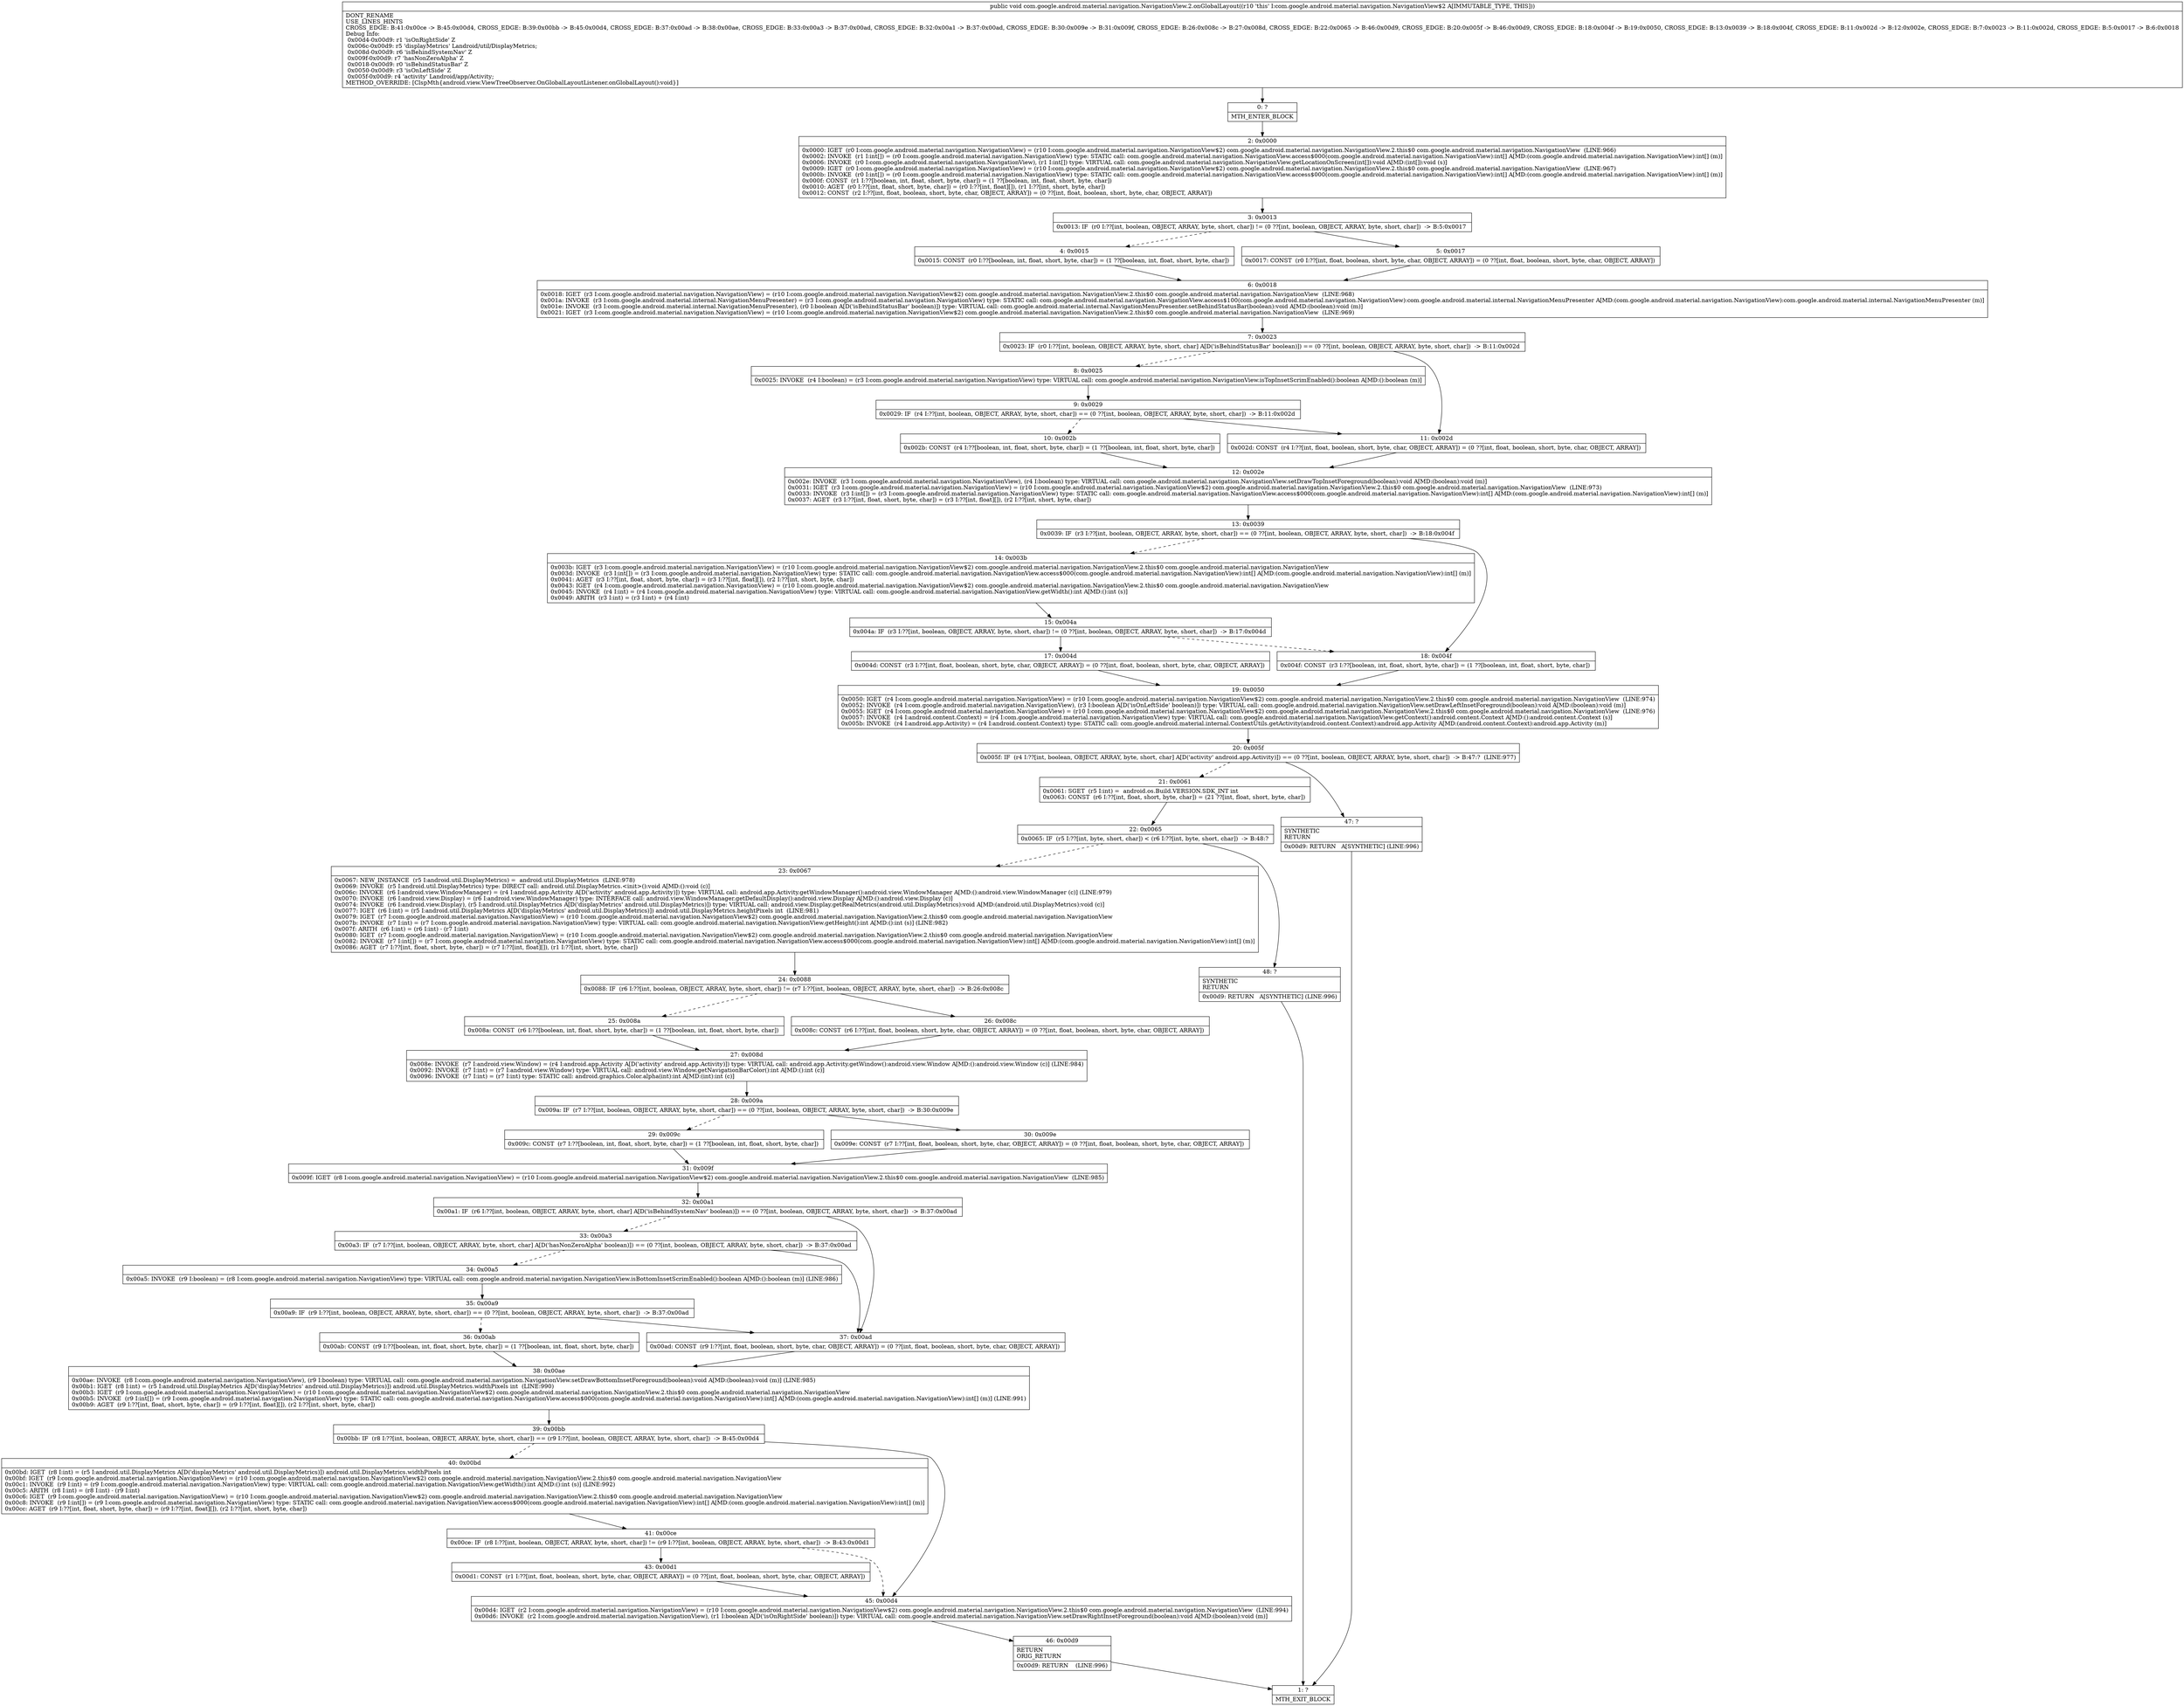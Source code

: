 digraph "CFG forcom.google.android.material.navigation.NavigationView.2.onGlobalLayout()V" {
Node_0 [shape=record,label="{0\:\ ?|MTH_ENTER_BLOCK\l}"];
Node_2 [shape=record,label="{2\:\ 0x0000|0x0000: IGET  (r0 I:com.google.android.material.navigation.NavigationView) = (r10 I:com.google.android.material.navigation.NavigationView$2) com.google.android.material.navigation.NavigationView.2.this$0 com.google.android.material.navigation.NavigationView  (LINE:966)\l0x0002: INVOKE  (r1 I:int[]) = (r0 I:com.google.android.material.navigation.NavigationView) type: STATIC call: com.google.android.material.navigation.NavigationView.access$000(com.google.android.material.navigation.NavigationView):int[] A[MD:(com.google.android.material.navigation.NavigationView):int[] (m)]\l0x0006: INVOKE  (r0 I:com.google.android.material.navigation.NavigationView), (r1 I:int[]) type: VIRTUAL call: com.google.android.material.navigation.NavigationView.getLocationOnScreen(int[]):void A[MD:(int[]):void (s)]\l0x0009: IGET  (r0 I:com.google.android.material.navigation.NavigationView) = (r10 I:com.google.android.material.navigation.NavigationView$2) com.google.android.material.navigation.NavigationView.2.this$0 com.google.android.material.navigation.NavigationView  (LINE:967)\l0x000b: INVOKE  (r0 I:int[]) = (r0 I:com.google.android.material.navigation.NavigationView) type: STATIC call: com.google.android.material.navigation.NavigationView.access$000(com.google.android.material.navigation.NavigationView):int[] A[MD:(com.google.android.material.navigation.NavigationView):int[] (m)]\l0x000f: CONST  (r1 I:??[boolean, int, float, short, byte, char]) = (1 ??[boolean, int, float, short, byte, char]) \l0x0010: AGET  (r0 I:??[int, float, short, byte, char]) = (r0 I:??[int, float][]), (r1 I:??[int, short, byte, char]) \l0x0012: CONST  (r2 I:??[int, float, boolean, short, byte, char, OBJECT, ARRAY]) = (0 ??[int, float, boolean, short, byte, char, OBJECT, ARRAY]) \l}"];
Node_3 [shape=record,label="{3\:\ 0x0013|0x0013: IF  (r0 I:??[int, boolean, OBJECT, ARRAY, byte, short, char]) != (0 ??[int, boolean, OBJECT, ARRAY, byte, short, char])  \-\> B:5:0x0017 \l}"];
Node_4 [shape=record,label="{4\:\ 0x0015|0x0015: CONST  (r0 I:??[boolean, int, float, short, byte, char]) = (1 ??[boolean, int, float, short, byte, char]) \l}"];
Node_6 [shape=record,label="{6\:\ 0x0018|0x0018: IGET  (r3 I:com.google.android.material.navigation.NavigationView) = (r10 I:com.google.android.material.navigation.NavigationView$2) com.google.android.material.navigation.NavigationView.2.this$0 com.google.android.material.navigation.NavigationView  (LINE:968)\l0x001a: INVOKE  (r3 I:com.google.android.material.internal.NavigationMenuPresenter) = (r3 I:com.google.android.material.navigation.NavigationView) type: STATIC call: com.google.android.material.navigation.NavigationView.access$100(com.google.android.material.navigation.NavigationView):com.google.android.material.internal.NavigationMenuPresenter A[MD:(com.google.android.material.navigation.NavigationView):com.google.android.material.internal.NavigationMenuPresenter (m)]\l0x001e: INVOKE  (r3 I:com.google.android.material.internal.NavigationMenuPresenter), (r0 I:boolean A[D('isBehindStatusBar' boolean)]) type: VIRTUAL call: com.google.android.material.internal.NavigationMenuPresenter.setBehindStatusBar(boolean):void A[MD:(boolean):void (m)]\l0x0021: IGET  (r3 I:com.google.android.material.navigation.NavigationView) = (r10 I:com.google.android.material.navigation.NavigationView$2) com.google.android.material.navigation.NavigationView.2.this$0 com.google.android.material.navigation.NavigationView  (LINE:969)\l}"];
Node_7 [shape=record,label="{7\:\ 0x0023|0x0023: IF  (r0 I:??[int, boolean, OBJECT, ARRAY, byte, short, char] A[D('isBehindStatusBar' boolean)]) == (0 ??[int, boolean, OBJECT, ARRAY, byte, short, char])  \-\> B:11:0x002d \l}"];
Node_8 [shape=record,label="{8\:\ 0x0025|0x0025: INVOKE  (r4 I:boolean) = (r3 I:com.google.android.material.navigation.NavigationView) type: VIRTUAL call: com.google.android.material.navigation.NavigationView.isTopInsetScrimEnabled():boolean A[MD:():boolean (m)]\l}"];
Node_9 [shape=record,label="{9\:\ 0x0029|0x0029: IF  (r4 I:??[int, boolean, OBJECT, ARRAY, byte, short, char]) == (0 ??[int, boolean, OBJECT, ARRAY, byte, short, char])  \-\> B:11:0x002d \l}"];
Node_10 [shape=record,label="{10\:\ 0x002b|0x002b: CONST  (r4 I:??[boolean, int, float, short, byte, char]) = (1 ??[boolean, int, float, short, byte, char]) \l}"];
Node_12 [shape=record,label="{12\:\ 0x002e|0x002e: INVOKE  (r3 I:com.google.android.material.navigation.NavigationView), (r4 I:boolean) type: VIRTUAL call: com.google.android.material.navigation.NavigationView.setDrawTopInsetForeground(boolean):void A[MD:(boolean):void (m)]\l0x0031: IGET  (r3 I:com.google.android.material.navigation.NavigationView) = (r10 I:com.google.android.material.navigation.NavigationView$2) com.google.android.material.navigation.NavigationView.2.this$0 com.google.android.material.navigation.NavigationView  (LINE:973)\l0x0033: INVOKE  (r3 I:int[]) = (r3 I:com.google.android.material.navigation.NavigationView) type: STATIC call: com.google.android.material.navigation.NavigationView.access$000(com.google.android.material.navigation.NavigationView):int[] A[MD:(com.google.android.material.navigation.NavigationView):int[] (m)]\l0x0037: AGET  (r3 I:??[int, float, short, byte, char]) = (r3 I:??[int, float][]), (r2 I:??[int, short, byte, char]) \l}"];
Node_13 [shape=record,label="{13\:\ 0x0039|0x0039: IF  (r3 I:??[int, boolean, OBJECT, ARRAY, byte, short, char]) == (0 ??[int, boolean, OBJECT, ARRAY, byte, short, char])  \-\> B:18:0x004f \l}"];
Node_14 [shape=record,label="{14\:\ 0x003b|0x003b: IGET  (r3 I:com.google.android.material.navigation.NavigationView) = (r10 I:com.google.android.material.navigation.NavigationView$2) com.google.android.material.navigation.NavigationView.2.this$0 com.google.android.material.navigation.NavigationView \l0x003d: INVOKE  (r3 I:int[]) = (r3 I:com.google.android.material.navigation.NavigationView) type: STATIC call: com.google.android.material.navigation.NavigationView.access$000(com.google.android.material.navigation.NavigationView):int[] A[MD:(com.google.android.material.navigation.NavigationView):int[] (m)]\l0x0041: AGET  (r3 I:??[int, float, short, byte, char]) = (r3 I:??[int, float][]), (r2 I:??[int, short, byte, char]) \l0x0043: IGET  (r4 I:com.google.android.material.navigation.NavigationView) = (r10 I:com.google.android.material.navigation.NavigationView$2) com.google.android.material.navigation.NavigationView.2.this$0 com.google.android.material.navigation.NavigationView \l0x0045: INVOKE  (r4 I:int) = (r4 I:com.google.android.material.navigation.NavigationView) type: VIRTUAL call: com.google.android.material.navigation.NavigationView.getWidth():int A[MD:():int (s)]\l0x0049: ARITH  (r3 I:int) = (r3 I:int) + (r4 I:int) \l}"];
Node_15 [shape=record,label="{15\:\ 0x004a|0x004a: IF  (r3 I:??[int, boolean, OBJECT, ARRAY, byte, short, char]) != (0 ??[int, boolean, OBJECT, ARRAY, byte, short, char])  \-\> B:17:0x004d \l}"];
Node_17 [shape=record,label="{17\:\ 0x004d|0x004d: CONST  (r3 I:??[int, float, boolean, short, byte, char, OBJECT, ARRAY]) = (0 ??[int, float, boolean, short, byte, char, OBJECT, ARRAY]) \l}"];
Node_19 [shape=record,label="{19\:\ 0x0050|0x0050: IGET  (r4 I:com.google.android.material.navigation.NavigationView) = (r10 I:com.google.android.material.navigation.NavigationView$2) com.google.android.material.navigation.NavigationView.2.this$0 com.google.android.material.navigation.NavigationView  (LINE:974)\l0x0052: INVOKE  (r4 I:com.google.android.material.navigation.NavigationView), (r3 I:boolean A[D('isOnLeftSide' boolean)]) type: VIRTUAL call: com.google.android.material.navigation.NavigationView.setDrawLeftInsetForeground(boolean):void A[MD:(boolean):void (m)]\l0x0055: IGET  (r4 I:com.google.android.material.navigation.NavigationView) = (r10 I:com.google.android.material.navigation.NavigationView$2) com.google.android.material.navigation.NavigationView.2.this$0 com.google.android.material.navigation.NavigationView  (LINE:976)\l0x0057: INVOKE  (r4 I:android.content.Context) = (r4 I:com.google.android.material.navigation.NavigationView) type: VIRTUAL call: com.google.android.material.navigation.NavigationView.getContext():android.content.Context A[MD:():android.content.Context (s)]\l0x005b: INVOKE  (r4 I:android.app.Activity) = (r4 I:android.content.Context) type: STATIC call: com.google.android.material.internal.ContextUtils.getActivity(android.content.Context):android.app.Activity A[MD:(android.content.Context):android.app.Activity (m)]\l}"];
Node_20 [shape=record,label="{20\:\ 0x005f|0x005f: IF  (r4 I:??[int, boolean, OBJECT, ARRAY, byte, short, char] A[D('activity' android.app.Activity)]) == (0 ??[int, boolean, OBJECT, ARRAY, byte, short, char])  \-\> B:47:?  (LINE:977)\l}"];
Node_21 [shape=record,label="{21\:\ 0x0061|0x0061: SGET  (r5 I:int) =  android.os.Build.VERSION.SDK_INT int \l0x0063: CONST  (r6 I:??[int, float, short, byte, char]) = (21 ??[int, float, short, byte, char]) \l}"];
Node_22 [shape=record,label="{22\:\ 0x0065|0x0065: IF  (r5 I:??[int, byte, short, char]) \< (r6 I:??[int, byte, short, char])  \-\> B:48:? \l}"];
Node_23 [shape=record,label="{23\:\ 0x0067|0x0067: NEW_INSTANCE  (r5 I:android.util.DisplayMetrics) =  android.util.DisplayMetrics  (LINE:978)\l0x0069: INVOKE  (r5 I:android.util.DisplayMetrics) type: DIRECT call: android.util.DisplayMetrics.\<init\>():void A[MD:():void (c)]\l0x006c: INVOKE  (r6 I:android.view.WindowManager) = (r4 I:android.app.Activity A[D('activity' android.app.Activity)]) type: VIRTUAL call: android.app.Activity.getWindowManager():android.view.WindowManager A[MD:():android.view.WindowManager (c)] (LINE:979)\l0x0070: INVOKE  (r6 I:android.view.Display) = (r6 I:android.view.WindowManager) type: INTERFACE call: android.view.WindowManager.getDefaultDisplay():android.view.Display A[MD:():android.view.Display (c)]\l0x0074: INVOKE  (r6 I:android.view.Display), (r5 I:android.util.DisplayMetrics A[D('displayMetrics' android.util.DisplayMetrics)]) type: VIRTUAL call: android.view.Display.getRealMetrics(android.util.DisplayMetrics):void A[MD:(android.util.DisplayMetrics):void (c)]\l0x0077: IGET  (r6 I:int) = (r5 I:android.util.DisplayMetrics A[D('displayMetrics' android.util.DisplayMetrics)]) android.util.DisplayMetrics.heightPixels int  (LINE:981)\l0x0079: IGET  (r7 I:com.google.android.material.navigation.NavigationView) = (r10 I:com.google.android.material.navigation.NavigationView$2) com.google.android.material.navigation.NavigationView.2.this$0 com.google.android.material.navigation.NavigationView \l0x007b: INVOKE  (r7 I:int) = (r7 I:com.google.android.material.navigation.NavigationView) type: VIRTUAL call: com.google.android.material.navigation.NavigationView.getHeight():int A[MD:():int (s)] (LINE:982)\l0x007f: ARITH  (r6 I:int) = (r6 I:int) \- (r7 I:int) \l0x0080: IGET  (r7 I:com.google.android.material.navigation.NavigationView) = (r10 I:com.google.android.material.navigation.NavigationView$2) com.google.android.material.navigation.NavigationView.2.this$0 com.google.android.material.navigation.NavigationView \l0x0082: INVOKE  (r7 I:int[]) = (r7 I:com.google.android.material.navigation.NavigationView) type: STATIC call: com.google.android.material.navigation.NavigationView.access$000(com.google.android.material.navigation.NavigationView):int[] A[MD:(com.google.android.material.navigation.NavigationView):int[] (m)]\l0x0086: AGET  (r7 I:??[int, float, short, byte, char]) = (r7 I:??[int, float][]), (r1 I:??[int, short, byte, char]) \l}"];
Node_24 [shape=record,label="{24\:\ 0x0088|0x0088: IF  (r6 I:??[int, boolean, OBJECT, ARRAY, byte, short, char]) != (r7 I:??[int, boolean, OBJECT, ARRAY, byte, short, char])  \-\> B:26:0x008c \l}"];
Node_25 [shape=record,label="{25\:\ 0x008a|0x008a: CONST  (r6 I:??[boolean, int, float, short, byte, char]) = (1 ??[boolean, int, float, short, byte, char]) \l}"];
Node_27 [shape=record,label="{27\:\ 0x008d|0x008e: INVOKE  (r7 I:android.view.Window) = (r4 I:android.app.Activity A[D('activity' android.app.Activity)]) type: VIRTUAL call: android.app.Activity.getWindow():android.view.Window A[MD:():android.view.Window (c)] (LINE:984)\l0x0092: INVOKE  (r7 I:int) = (r7 I:android.view.Window) type: VIRTUAL call: android.view.Window.getNavigationBarColor():int A[MD:():int (c)]\l0x0096: INVOKE  (r7 I:int) = (r7 I:int) type: STATIC call: android.graphics.Color.alpha(int):int A[MD:(int):int (c)]\l}"];
Node_28 [shape=record,label="{28\:\ 0x009a|0x009a: IF  (r7 I:??[int, boolean, OBJECT, ARRAY, byte, short, char]) == (0 ??[int, boolean, OBJECT, ARRAY, byte, short, char])  \-\> B:30:0x009e \l}"];
Node_29 [shape=record,label="{29\:\ 0x009c|0x009c: CONST  (r7 I:??[boolean, int, float, short, byte, char]) = (1 ??[boolean, int, float, short, byte, char]) \l}"];
Node_31 [shape=record,label="{31\:\ 0x009f|0x009f: IGET  (r8 I:com.google.android.material.navigation.NavigationView) = (r10 I:com.google.android.material.navigation.NavigationView$2) com.google.android.material.navigation.NavigationView.2.this$0 com.google.android.material.navigation.NavigationView  (LINE:985)\l}"];
Node_32 [shape=record,label="{32\:\ 0x00a1|0x00a1: IF  (r6 I:??[int, boolean, OBJECT, ARRAY, byte, short, char] A[D('isBehindSystemNav' boolean)]) == (0 ??[int, boolean, OBJECT, ARRAY, byte, short, char])  \-\> B:37:0x00ad \l}"];
Node_33 [shape=record,label="{33\:\ 0x00a3|0x00a3: IF  (r7 I:??[int, boolean, OBJECT, ARRAY, byte, short, char] A[D('hasNonZeroAlpha' boolean)]) == (0 ??[int, boolean, OBJECT, ARRAY, byte, short, char])  \-\> B:37:0x00ad \l}"];
Node_34 [shape=record,label="{34\:\ 0x00a5|0x00a5: INVOKE  (r9 I:boolean) = (r8 I:com.google.android.material.navigation.NavigationView) type: VIRTUAL call: com.google.android.material.navigation.NavigationView.isBottomInsetScrimEnabled():boolean A[MD:():boolean (m)] (LINE:986)\l}"];
Node_35 [shape=record,label="{35\:\ 0x00a9|0x00a9: IF  (r9 I:??[int, boolean, OBJECT, ARRAY, byte, short, char]) == (0 ??[int, boolean, OBJECT, ARRAY, byte, short, char])  \-\> B:37:0x00ad \l}"];
Node_36 [shape=record,label="{36\:\ 0x00ab|0x00ab: CONST  (r9 I:??[boolean, int, float, short, byte, char]) = (1 ??[boolean, int, float, short, byte, char]) \l}"];
Node_38 [shape=record,label="{38\:\ 0x00ae|0x00ae: INVOKE  (r8 I:com.google.android.material.navigation.NavigationView), (r9 I:boolean) type: VIRTUAL call: com.google.android.material.navigation.NavigationView.setDrawBottomInsetForeground(boolean):void A[MD:(boolean):void (m)] (LINE:985)\l0x00b1: IGET  (r8 I:int) = (r5 I:android.util.DisplayMetrics A[D('displayMetrics' android.util.DisplayMetrics)]) android.util.DisplayMetrics.widthPixels int  (LINE:990)\l0x00b3: IGET  (r9 I:com.google.android.material.navigation.NavigationView) = (r10 I:com.google.android.material.navigation.NavigationView$2) com.google.android.material.navigation.NavigationView.2.this$0 com.google.android.material.navigation.NavigationView \l0x00b5: INVOKE  (r9 I:int[]) = (r9 I:com.google.android.material.navigation.NavigationView) type: STATIC call: com.google.android.material.navigation.NavigationView.access$000(com.google.android.material.navigation.NavigationView):int[] A[MD:(com.google.android.material.navigation.NavigationView):int[] (m)] (LINE:991)\l0x00b9: AGET  (r9 I:??[int, float, short, byte, char]) = (r9 I:??[int, float][]), (r2 I:??[int, short, byte, char]) \l}"];
Node_39 [shape=record,label="{39\:\ 0x00bb|0x00bb: IF  (r8 I:??[int, boolean, OBJECT, ARRAY, byte, short, char]) == (r9 I:??[int, boolean, OBJECT, ARRAY, byte, short, char])  \-\> B:45:0x00d4 \l}"];
Node_40 [shape=record,label="{40\:\ 0x00bd|0x00bd: IGET  (r8 I:int) = (r5 I:android.util.DisplayMetrics A[D('displayMetrics' android.util.DisplayMetrics)]) android.util.DisplayMetrics.widthPixels int \l0x00bf: IGET  (r9 I:com.google.android.material.navigation.NavigationView) = (r10 I:com.google.android.material.navigation.NavigationView$2) com.google.android.material.navigation.NavigationView.2.this$0 com.google.android.material.navigation.NavigationView \l0x00c1: INVOKE  (r9 I:int) = (r9 I:com.google.android.material.navigation.NavigationView) type: VIRTUAL call: com.google.android.material.navigation.NavigationView.getWidth():int A[MD:():int (s)] (LINE:992)\l0x00c5: ARITH  (r8 I:int) = (r8 I:int) \- (r9 I:int) \l0x00c6: IGET  (r9 I:com.google.android.material.navigation.NavigationView) = (r10 I:com.google.android.material.navigation.NavigationView$2) com.google.android.material.navigation.NavigationView.2.this$0 com.google.android.material.navigation.NavigationView \l0x00c8: INVOKE  (r9 I:int[]) = (r9 I:com.google.android.material.navigation.NavigationView) type: STATIC call: com.google.android.material.navigation.NavigationView.access$000(com.google.android.material.navigation.NavigationView):int[] A[MD:(com.google.android.material.navigation.NavigationView):int[] (m)]\l0x00cc: AGET  (r9 I:??[int, float, short, byte, char]) = (r9 I:??[int, float][]), (r2 I:??[int, short, byte, char]) \l}"];
Node_41 [shape=record,label="{41\:\ 0x00ce|0x00ce: IF  (r8 I:??[int, boolean, OBJECT, ARRAY, byte, short, char]) != (r9 I:??[int, boolean, OBJECT, ARRAY, byte, short, char])  \-\> B:43:0x00d1 \l}"];
Node_43 [shape=record,label="{43\:\ 0x00d1|0x00d1: CONST  (r1 I:??[int, float, boolean, short, byte, char, OBJECT, ARRAY]) = (0 ??[int, float, boolean, short, byte, char, OBJECT, ARRAY]) \l}"];
Node_45 [shape=record,label="{45\:\ 0x00d4|0x00d4: IGET  (r2 I:com.google.android.material.navigation.NavigationView) = (r10 I:com.google.android.material.navigation.NavigationView$2) com.google.android.material.navigation.NavigationView.2.this$0 com.google.android.material.navigation.NavigationView  (LINE:994)\l0x00d6: INVOKE  (r2 I:com.google.android.material.navigation.NavigationView), (r1 I:boolean A[D('isOnRightSide' boolean)]) type: VIRTUAL call: com.google.android.material.navigation.NavigationView.setDrawRightInsetForeground(boolean):void A[MD:(boolean):void (m)]\l}"];
Node_46 [shape=record,label="{46\:\ 0x00d9|RETURN\lORIG_RETURN\l|0x00d9: RETURN    (LINE:996)\l}"];
Node_1 [shape=record,label="{1\:\ ?|MTH_EXIT_BLOCK\l}"];
Node_37 [shape=record,label="{37\:\ 0x00ad|0x00ad: CONST  (r9 I:??[int, float, boolean, short, byte, char, OBJECT, ARRAY]) = (0 ??[int, float, boolean, short, byte, char, OBJECT, ARRAY]) \l}"];
Node_30 [shape=record,label="{30\:\ 0x009e|0x009e: CONST  (r7 I:??[int, float, boolean, short, byte, char, OBJECT, ARRAY]) = (0 ??[int, float, boolean, short, byte, char, OBJECT, ARRAY]) \l}"];
Node_26 [shape=record,label="{26\:\ 0x008c|0x008c: CONST  (r6 I:??[int, float, boolean, short, byte, char, OBJECT, ARRAY]) = (0 ??[int, float, boolean, short, byte, char, OBJECT, ARRAY]) \l}"];
Node_48 [shape=record,label="{48\:\ ?|SYNTHETIC\lRETURN\l|0x00d9: RETURN   A[SYNTHETIC] (LINE:996)\l}"];
Node_47 [shape=record,label="{47\:\ ?|SYNTHETIC\lRETURN\l|0x00d9: RETURN   A[SYNTHETIC] (LINE:996)\l}"];
Node_18 [shape=record,label="{18\:\ 0x004f|0x004f: CONST  (r3 I:??[boolean, int, float, short, byte, char]) = (1 ??[boolean, int, float, short, byte, char]) \l}"];
Node_11 [shape=record,label="{11\:\ 0x002d|0x002d: CONST  (r4 I:??[int, float, boolean, short, byte, char, OBJECT, ARRAY]) = (0 ??[int, float, boolean, short, byte, char, OBJECT, ARRAY]) \l}"];
Node_5 [shape=record,label="{5\:\ 0x0017|0x0017: CONST  (r0 I:??[int, float, boolean, short, byte, char, OBJECT, ARRAY]) = (0 ??[int, float, boolean, short, byte, char, OBJECT, ARRAY]) \l}"];
MethodNode[shape=record,label="{public void com.google.android.material.navigation.NavigationView.2.onGlobalLayout((r10 'this' I:com.google.android.material.navigation.NavigationView$2 A[IMMUTABLE_TYPE, THIS]))  | DONT_RENAME\lUSE_LINES_HINTS\lCROSS_EDGE: B:41:0x00ce \-\> B:45:0x00d4, CROSS_EDGE: B:39:0x00bb \-\> B:45:0x00d4, CROSS_EDGE: B:37:0x00ad \-\> B:38:0x00ae, CROSS_EDGE: B:33:0x00a3 \-\> B:37:0x00ad, CROSS_EDGE: B:32:0x00a1 \-\> B:37:0x00ad, CROSS_EDGE: B:30:0x009e \-\> B:31:0x009f, CROSS_EDGE: B:26:0x008c \-\> B:27:0x008d, CROSS_EDGE: B:22:0x0065 \-\> B:46:0x00d9, CROSS_EDGE: B:20:0x005f \-\> B:46:0x00d9, CROSS_EDGE: B:18:0x004f \-\> B:19:0x0050, CROSS_EDGE: B:13:0x0039 \-\> B:18:0x004f, CROSS_EDGE: B:11:0x002d \-\> B:12:0x002e, CROSS_EDGE: B:7:0x0023 \-\> B:11:0x002d, CROSS_EDGE: B:5:0x0017 \-\> B:6:0x0018\lDebug Info:\l  0x00d4\-0x00d9: r1 'isOnRightSide' Z\l  0x006c\-0x00d9: r5 'displayMetrics' Landroid\/util\/DisplayMetrics;\l  0x008d\-0x00d9: r6 'isBehindSystemNav' Z\l  0x009f\-0x00d9: r7 'hasNonZeroAlpha' Z\l  0x0018\-0x00d9: r0 'isBehindStatusBar' Z\l  0x0050\-0x00d9: r3 'isOnLeftSide' Z\l  0x005f\-0x00d9: r4 'activity' Landroid\/app\/Activity;\lMETHOD_OVERRIDE: [ClspMth\{android.view.ViewTreeObserver.OnGlobalLayoutListener.onGlobalLayout():void\}]\l}"];
MethodNode -> Node_0;Node_0 -> Node_2;
Node_2 -> Node_3;
Node_3 -> Node_4[style=dashed];
Node_3 -> Node_5;
Node_4 -> Node_6;
Node_6 -> Node_7;
Node_7 -> Node_8[style=dashed];
Node_7 -> Node_11;
Node_8 -> Node_9;
Node_9 -> Node_10[style=dashed];
Node_9 -> Node_11;
Node_10 -> Node_12;
Node_12 -> Node_13;
Node_13 -> Node_14[style=dashed];
Node_13 -> Node_18;
Node_14 -> Node_15;
Node_15 -> Node_17;
Node_15 -> Node_18[style=dashed];
Node_17 -> Node_19;
Node_19 -> Node_20;
Node_20 -> Node_21[style=dashed];
Node_20 -> Node_47;
Node_21 -> Node_22;
Node_22 -> Node_23[style=dashed];
Node_22 -> Node_48;
Node_23 -> Node_24;
Node_24 -> Node_25[style=dashed];
Node_24 -> Node_26;
Node_25 -> Node_27;
Node_27 -> Node_28;
Node_28 -> Node_29[style=dashed];
Node_28 -> Node_30;
Node_29 -> Node_31;
Node_31 -> Node_32;
Node_32 -> Node_33[style=dashed];
Node_32 -> Node_37;
Node_33 -> Node_34[style=dashed];
Node_33 -> Node_37;
Node_34 -> Node_35;
Node_35 -> Node_36[style=dashed];
Node_35 -> Node_37;
Node_36 -> Node_38;
Node_38 -> Node_39;
Node_39 -> Node_40[style=dashed];
Node_39 -> Node_45;
Node_40 -> Node_41;
Node_41 -> Node_43;
Node_41 -> Node_45[style=dashed];
Node_43 -> Node_45;
Node_45 -> Node_46;
Node_46 -> Node_1;
Node_37 -> Node_38;
Node_30 -> Node_31;
Node_26 -> Node_27;
Node_48 -> Node_1;
Node_47 -> Node_1;
Node_18 -> Node_19;
Node_11 -> Node_12;
Node_5 -> Node_6;
}

